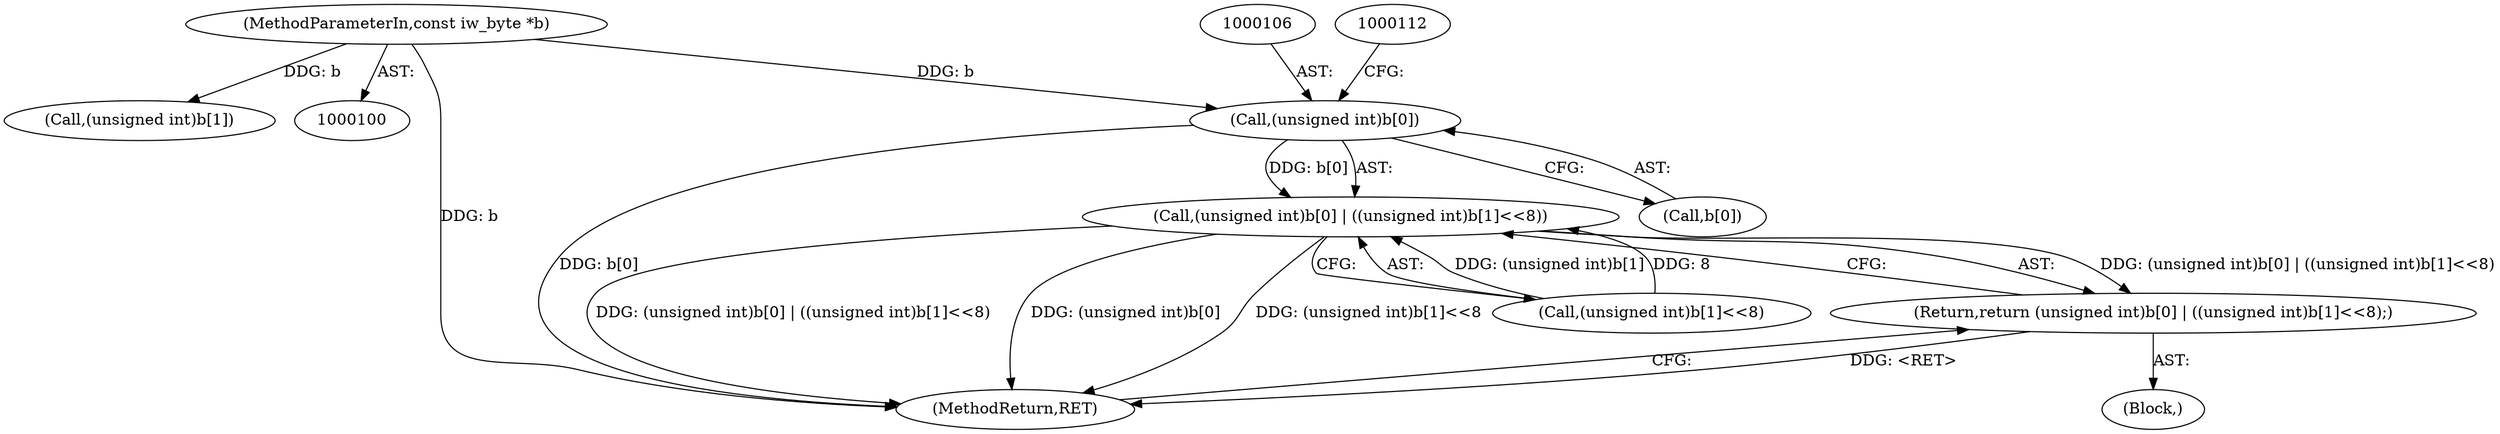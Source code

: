 digraph "0_imageworsener_a00183107d4b84bc8a714290e824ca9c68dac738_3@array" {
"1000105" [label="(Call,(unsigned int)b[0])"];
"1000101" [label="(MethodParameterIn,const iw_byte *b)"];
"1000104" [label="(Call,(unsigned int)b[0] | ((unsigned int)b[1]<<8))"];
"1000103" [label="(Return,return (unsigned int)b[0] | ((unsigned int)b[1]<<8);)"];
"1000117" [label="(MethodReturn,RET)"];
"1000105" [label="(Call,(unsigned int)b[0])"];
"1000101" [label="(MethodParameterIn,const iw_byte *b)"];
"1000110" [label="(Call,(unsigned int)b[1]<<8)"];
"1000102" [label="(Block,)"];
"1000103" [label="(Return,return (unsigned int)b[0] | ((unsigned int)b[1]<<8);)"];
"1000111" [label="(Call,(unsigned int)b[1])"];
"1000104" [label="(Call,(unsigned int)b[0] | ((unsigned int)b[1]<<8))"];
"1000107" [label="(Call,b[0])"];
"1000105" -> "1000104"  [label="AST: "];
"1000105" -> "1000107"  [label="CFG: "];
"1000106" -> "1000105"  [label="AST: "];
"1000107" -> "1000105"  [label="AST: "];
"1000112" -> "1000105"  [label="CFG: "];
"1000105" -> "1000117"  [label="DDG: b[0]"];
"1000105" -> "1000104"  [label="DDG: b[0]"];
"1000101" -> "1000105"  [label="DDG: b"];
"1000101" -> "1000100"  [label="AST: "];
"1000101" -> "1000117"  [label="DDG: b"];
"1000101" -> "1000111"  [label="DDG: b"];
"1000104" -> "1000103"  [label="AST: "];
"1000104" -> "1000110"  [label="CFG: "];
"1000110" -> "1000104"  [label="AST: "];
"1000103" -> "1000104"  [label="CFG: "];
"1000104" -> "1000117"  [label="DDG: (unsigned int)b[0] | ((unsigned int)b[1]<<8)"];
"1000104" -> "1000117"  [label="DDG: (unsigned int)b[0]"];
"1000104" -> "1000117"  [label="DDG: (unsigned int)b[1]<<8"];
"1000104" -> "1000103"  [label="DDG: (unsigned int)b[0] | ((unsigned int)b[1]<<8)"];
"1000110" -> "1000104"  [label="DDG: (unsigned int)b[1]"];
"1000110" -> "1000104"  [label="DDG: 8"];
"1000103" -> "1000102"  [label="AST: "];
"1000117" -> "1000103"  [label="CFG: "];
"1000103" -> "1000117"  [label="DDG: <RET>"];
}
